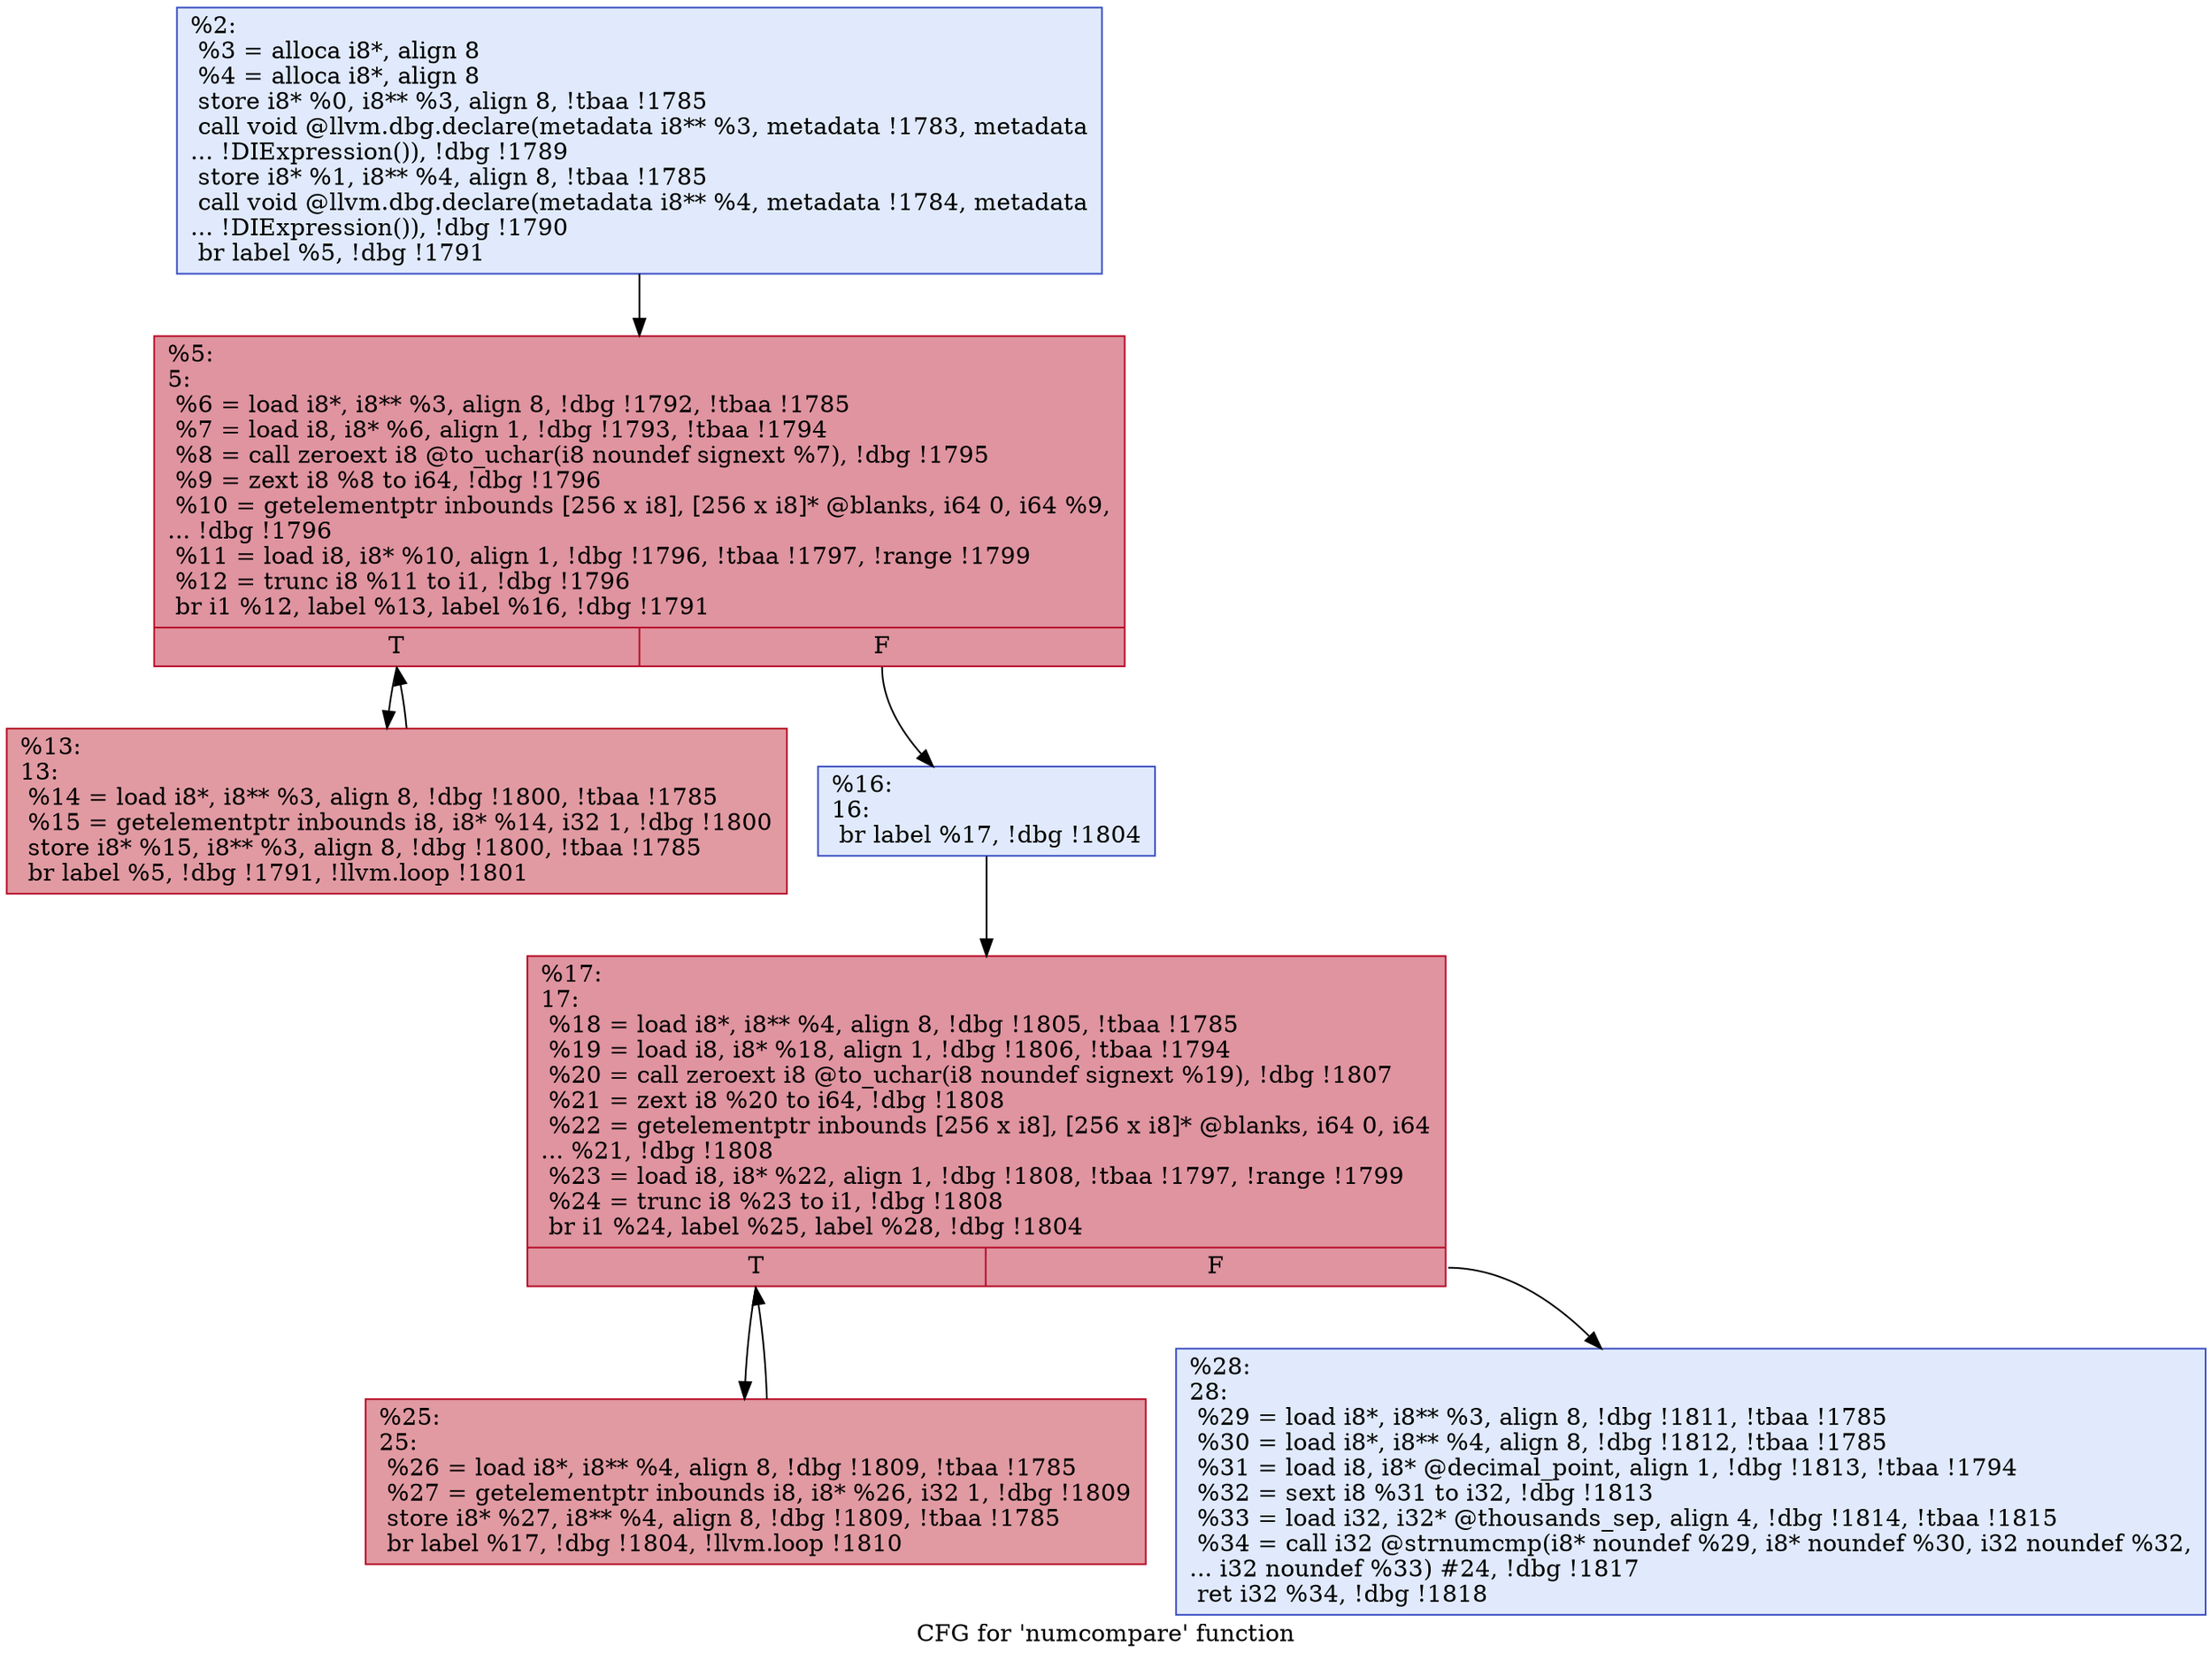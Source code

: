 digraph "CFG for 'numcompare' function" {
	label="CFG for 'numcompare' function";

	Node0x2485380 [shape=record,color="#3d50c3ff", style=filled, fillcolor="#b9d0f970",label="{%2:\l  %3 = alloca i8*, align 8\l  %4 = alloca i8*, align 8\l  store i8* %0, i8** %3, align 8, !tbaa !1785\l  call void @llvm.dbg.declare(metadata i8** %3, metadata !1783, metadata\l... !DIExpression()), !dbg !1789\l  store i8* %1, i8** %4, align 8, !tbaa !1785\l  call void @llvm.dbg.declare(metadata i8** %4, metadata !1784, metadata\l... !DIExpression()), !dbg !1790\l  br label %5, !dbg !1791\l}"];
	Node0x2485380 -> Node0x2485450;
	Node0x2485450 [shape=record,color="#b70d28ff", style=filled, fillcolor="#b70d2870",label="{%5:\l5:                                                \l  %6 = load i8*, i8** %3, align 8, !dbg !1792, !tbaa !1785\l  %7 = load i8, i8* %6, align 1, !dbg !1793, !tbaa !1794\l  %8 = call zeroext i8 @to_uchar(i8 noundef signext %7), !dbg !1795\l  %9 = zext i8 %8 to i64, !dbg !1796\l  %10 = getelementptr inbounds [256 x i8], [256 x i8]* @blanks, i64 0, i64 %9,\l... !dbg !1796\l  %11 = load i8, i8* %10, align 1, !dbg !1796, !tbaa !1797, !range !1799\l  %12 = trunc i8 %11 to i1, !dbg !1796\l  br i1 %12, label %13, label %16, !dbg !1791\l|{<s0>T|<s1>F}}"];
	Node0x2485450:s0 -> Node0x24854a0;
	Node0x2485450:s1 -> Node0x24854f0;
	Node0x24854a0 [shape=record,color="#b70d28ff", style=filled, fillcolor="#bb1b2c70",label="{%13:\l13:                                               \l  %14 = load i8*, i8** %3, align 8, !dbg !1800, !tbaa !1785\l  %15 = getelementptr inbounds i8, i8* %14, i32 1, !dbg !1800\l  store i8* %15, i8** %3, align 8, !dbg !1800, !tbaa !1785\l  br label %5, !dbg !1791, !llvm.loop !1801\l}"];
	Node0x24854a0 -> Node0x2485450;
	Node0x24854f0 [shape=record,color="#3d50c3ff", style=filled, fillcolor="#b9d0f970",label="{%16:\l16:                                               \l  br label %17, !dbg !1804\l}"];
	Node0x24854f0 -> Node0x2485540;
	Node0x2485540 [shape=record,color="#b70d28ff", style=filled, fillcolor="#b70d2870",label="{%17:\l17:                                               \l  %18 = load i8*, i8** %4, align 8, !dbg !1805, !tbaa !1785\l  %19 = load i8, i8* %18, align 1, !dbg !1806, !tbaa !1794\l  %20 = call zeroext i8 @to_uchar(i8 noundef signext %19), !dbg !1807\l  %21 = zext i8 %20 to i64, !dbg !1808\l  %22 = getelementptr inbounds [256 x i8], [256 x i8]* @blanks, i64 0, i64\l... %21, !dbg !1808\l  %23 = load i8, i8* %22, align 1, !dbg !1808, !tbaa !1797, !range !1799\l  %24 = trunc i8 %23 to i1, !dbg !1808\l  br i1 %24, label %25, label %28, !dbg !1804\l|{<s0>T|<s1>F}}"];
	Node0x2485540:s0 -> Node0x2485590;
	Node0x2485540:s1 -> Node0x24855e0;
	Node0x2485590 [shape=record,color="#b70d28ff", style=filled, fillcolor="#bb1b2c70",label="{%25:\l25:                                               \l  %26 = load i8*, i8** %4, align 8, !dbg !1809, !tbaa !1785\l  %27 = getelementptr inbounds i8, i8* %26, i32 1, !dbg !1809\l  store i8* %27, i8** %4, align 8, !dbg !1809, !tbaa !1785\l  br label %17, !dbg !1804, !llvm.loop !1810\l}"];
	Node0x2485590 -> Node0x2485540;
	Node0x24855e0 [shape=record,color="#3d50c3ff", style=filled, fillcolor="#b9d0f970",label="{%28:\l28:                                               \l  %29 = load i8*, i8** %3, align 8, !dbg !1811, !tbaa !1785\l  %30 = load i8*, i8** %4, align 8, !dbg !1812, !tbaa !1785\l  %31 = load i8, i8* @decimal_point, align 1, !dbg !1813, !tbaa !1794\l  %32 = sext i8 %31 to i32, !dbg !1813\l  %33 = load i32, i32* @thousands_sep, align 4, !dbg !1814, !tbaa !1815\l  %34 = call i32 @strnumcmp(i8* noundef %29, i8* noundef %30, i32 noundef %32,\l... i32 noundef %33) #24, !dbg !1817\l  ret i32 %34, !dbg !1818\l}"];
}
